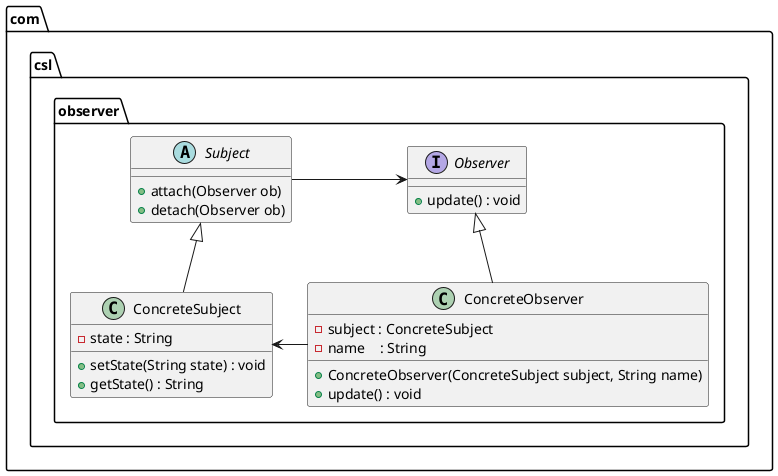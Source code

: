 @startuml
package com.csl.observer {
    abstract class Subject {
        + attach(Observer ob)
        + detach(Observer ob)
    }
    interface Observer {
        + update() : void
    }
    class ConcreteSubject {
        - state : String
        + setState(String state) : void
        + getState() : String
    }
    class ConcreteObserver {
        - subject : ConcreteSubject
        - name    : String
        + ConcreteObserver(ConcreteSubject subject, String name)
        + update() : void
    }
}
Subject <|-- ConcreteSubject
Observer <|-- ConcreteObserver
ConcreteSubject <- ConcreteObserver
Subject -> Observer
@enduml
